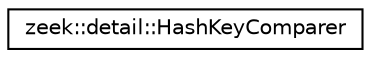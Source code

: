 digraph "Graphical Class Hierarchy"
{
 // LATEX_PDF_SIZE
  edge [fontname="Helvetica",fontsize="10",labelfontname="Helvetica",labelfontsize="10"];
  node [fontname="Helvetica",fontsize="10",shape=record];
  rankdir="LR";
  Node0 [label="zeek::detail::HashKeyComparer",height=0.2,width=0.4,color="black", fillcolor="white", style="filled",URL="$d7/d22/structzeek_1_1detail_1_1HashKeyComparer.html",tooltip=" "];
}
